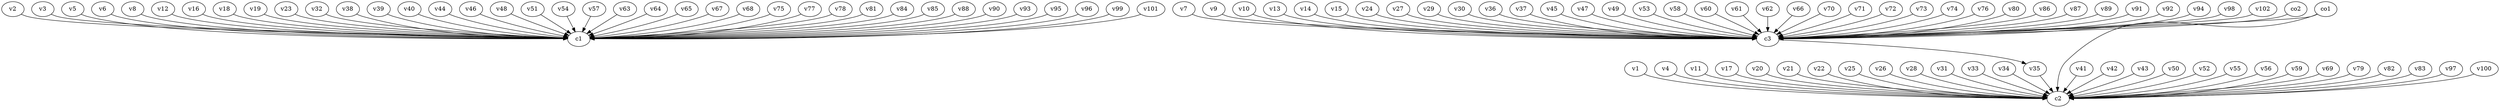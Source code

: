 strict digraph  {
c1;
c2;
c3;
v1;
v2;
v3;
v4;
v5;
v6;
v7;
v8;
v9;
v10;
v11;
v12;
v13;
v14;
v15;
v16;
v17;
v18;
v19;
v20;
v21;
v22;
v23;
v24;
v25;
v26;
v27;
v28;
v29;
v30;
v31;
v32;
v33;
v34;
v35;
v36;
v37;
v38;
v39;
v40;
v41;
v42;
v43;
v44;
v45;
v46;
v47;
v48;
v49;
v50;
v51;
v52;
v53;
v54;
v55;
v56;
v57;
v58;
v59;
v60;
v61;
v62;
v63;
v64;
v65;
v66;
v67;
v68;
v69;
v70;
v71;
v72;
v73;
v74;
v75;
v76;
v77;
v78;
v79;
v80;
v81;
v82;
v83;
v84;
v85;
v86;
v87;
v88;
v89;
v90;
v91;
v92;
v93;
v94;
v95;
v96;
v97;
v98;
v99;
v100;
v101;
v102;
co1;
co2;
c3 -> v35  [weight=1];
v1 -> c2  [weight=1];
v2 -> c1  [weight=1];
v3 -> c1  [weight=1];
v4 -> c2  [weight=1];
v5 -> c1  [weight=1];
v6 -> c1  [weight=1];
v7 -> c3  [weight=1];
v8 -> c1  [weight=1];
v9 -> c3  [weight=1];
v10 -> c3  [weight=1];
v11 -> c2  [weight=1];
v12 -> c1  [weight=1];
v13 -> c3  [weight=1];
v14 -> c3  [weight=1];
v15 -> c3  [weight=1];
v16 -> c1  [weight=1];
v17 -> c2  [weight=1];
v18 -> c1  [weight=1];
v19 -> c1  [weight=1];
v20 -> c2  [weight=1];
v21 -> c2  [weight=1];
v22 -> c2  [weight=1];
v23 -> c1  [weight=1];
v24 -> c3  [weight=1];
v25 -> c2  [weight=1];
v26 -> c2  [weight=1];
v27 -> c3  [weight=1];
v28 -> c2  [weight=1];
v29 -> c3  [weight=1];
v30 -> c3  [weight=1];
v31 -> c2  [weight=1];
v32 -> c1  [weight=1];
v33 -> c2  [weight=1];
v34 -> c2  [weight=1];
v35 -> c2  [weight=1];
v36 -> c3  [weight=1];
v37 -> c3  [weight=1];
v38 -> c1  [weight=1];
v39 -> c1  [weight=1];
v40 -> c1  [weight=1];
v41 -> c2  [weight=1];
v42 -> c2  [weight=1];
v43 -> c2  [weight=1];
v44 -> c1  [weight=1];
v45 -> c3  [weight=1];
v46 -> c1  [weight=1];
v47 -> c3  [weight=1];
v48 -> c1  [weight=1];
v49 -> c3  [weight=1];
v50 -> c2  [weight=1];
v51 -> c1  [weight=1];
v52 -> c2  [weight=1];
v53 -> c3  [weight=1];
v54 -> c1  [weight=1];
v55 -> c2  [weight=1];
v56 -> c2  [weight=1];
v57 -> c1  [weight=1];
v58 -> c3  [weight=1];
v59 -> c2  [weight=1];
v60 -> c3  [weight=1];
v61 -> c3  [weight=1];
v62 -> c3  [weight=1];
v63 -> c1  [weight=1];
v64 -> c1  [weight=1];
v65 -> c1  [weight=1];
v66 -> c3  [weight=1];
v67 -> c1  [weight=1];
v68 -> c1  [weight=1];
v69 -> c2  [weight=1];
v70 -> c3  [weight=1];
v71 -> c3  [weight=1];
v72 -> c3  [weight=1];
v73 -> c3  [weight=1];
v74 -> c3  [weight=1];
v75 -> c1  [weight=1];
v76 -> c3  [weight=1];
v77 -> c1  [weight=1];
v78 -> c1  [weight=1];
v79 -> c2  [weight=1];
v80 -> c3  [weight=1];
v81 -> c1  [weight=1];
v82 -> c2  [weight=1];
v83 -> c2  [weight=1];
v84 -> c1  [weight=1];
v85 -> c1  [weight=1];
v86 -> c3  [weight=1];
v87 -> c3  [weight=1];
v88 -> c1  [weight=1];
v89 -> c3  [weight=1];
v90 -> c1  [weight=1];
v91 -> c3  [weight=1];
v92 -> c3  [weight=1];
v93 -> c1  [weight=1];
v94 -> c3  [weight=1];
v95 -> c1  [weight=1];
v96 -> c1  [weight=1];
v97 -> c2  [weight=1];
v98 -> c3  [weight=1];
v99 -> c1  [weight=1];
v100 -> c2  [weight=1];
v101 -> c1  [weight=1];
v102 -> c3  [weight=1];
co1 -> c3  [weight=1];
co1 -> c2  [weight=1];
co2 -> c3  [weight=1];
}
